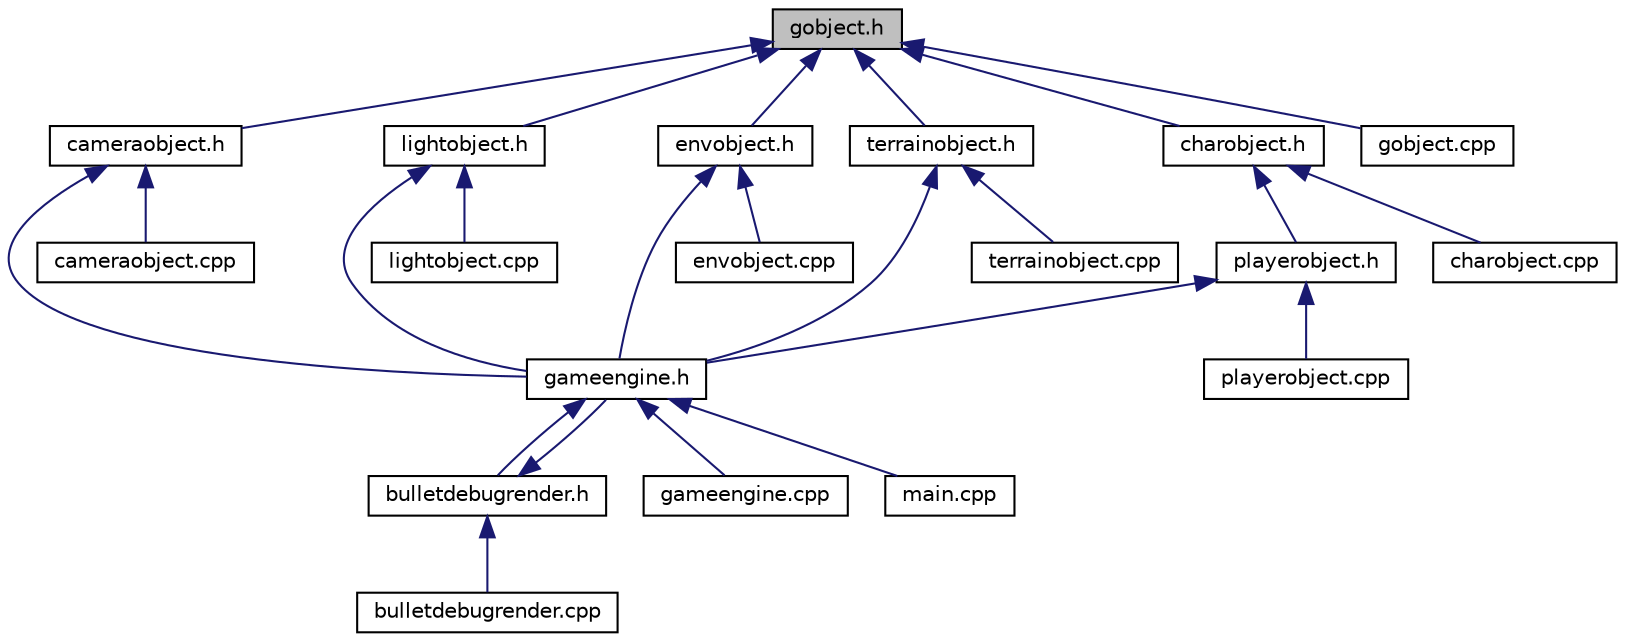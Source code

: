 digraph "gobject.h"
{
  edge [fontname="Helvetica",fontsize="10",labelfontname="Helvetica",labelfontsize="10"];
  node [fontname="Helvetica",fontsize="10",shape=record];
  Node1 [label="gobject.h",height=0.2,width=0.4,color="black", fillcolor="grey75", style="filled", fontcolor="black"];
  Node1 -> Node2 [dir="back",color="midnightblue",fontsize="10",style="solid",fontname="Helvetica"];
  Node2 [label="cameraobject.h",height=0.2,width=0.4,color="black", fillcolor="white", style="filled",URL="$cameraobject_8h.html"];
  Node2 -> Node3 [dir="back",color="midnightblue",fontsize="10",style="solid",fontname="Helvetica"];
  Node3 [label="gameengine.h",height=0.2,width=0.4,color="black", fillcolor="white", style="filled",URL="$gameengine_8h.html"];
  Node3 -> Node4 [dir="back",color="midnightblue",fontsize="10",style="solid",fontname="Helvetica"];
  Node4 [label="bulletdebugrender.h",height=0.2,width=0.4,color="black", fillcolor="white", style="filled",URL="$bulletdebugrender_8h.html"];
  Node4 -> Node5 [dir="back",color="midnightblue",fontsize="10",style="solid",fontname="Helvetica"];
  Node5 [label="bulletdebugrender.cpp",height=0.2,width=0.4,color="black", fillcolor="white", style="filled",URL="$bulletdebugrender_8cpp.html"];
  Node4 -> Node3 [dir="back",color="midnightblue",fontsize="10",style="solid",fontname="Helvetica"];
  Node3 -> Node6 [dir="back",color="midnightblue",fontsize="10",style="solid",fontname="Helvetica"];
  Node6 [label="gameengine.cpp",height=0.2,width=0.4,color="black", fillcolor="white", style="filled",URL="$gameengine_8cpp.html"];
  Node3 -> Node7 [dir="back",color="midnightblue",fontsize="10",style="solid",fontname="Helvetica"];
  Node7 [label="main.cpp",height=0.2,width=0.4,color="black", fillcolor="white", style="filled",URL="$main_8cpp.html"];
  Node2 -> Node8 [dir="back",color="midnightblue",fontsize="10",style="solid",fontname="Helvetica"];
  Node8 [label="cameraobject.cpp",height=0.2,width=0.4,color="black", fillcolor="white", style="filled",URL="$cameraobject_8cpp.html"];
  Node1 -> Node9 [dir="back",color="midnightblue",fontsize="10",style="solid",fontname="Helvetica"];
  Node9 [label="lightobject.h",height=0.2,width=0.4,color="black", fillcolor="white", style="filled",URL="$lightobject_8h.html"];
  Node9 -> Node3 [dir="back",color="midnightblue",fontsize="10",style="solid",fontname="Helvetica"];
  Node9 -> Node10 [dir="back",color="midnightblue",fontsize="10",style="solid",fontname="Helvetica"];
  Node10 [label="lightobject.cpp",height=0.2,width=0.4,color="black", fillcolor="white", style="filled",URL="$lightobject_8cpp.html"];
  Node1 -> Node11 [dir="back",color="midnightblue",fontsize="10",style="solid",fontname="Helvetica"];
  Node11 [label="envobject.h",height=0.2,width=0.4,color="black", fillcolor="white", style="filled",URL="$envobject_8h.html"];
  Node11 -> Node3 [dir="back",color="midnightblue",fontsize="10",style="solid",fontname="Helvetica"];
  Node11 -> Node12 [dir="back",color="midnightblue",fontsize="10",style="solid",fontname="Helvetica"];
  Node12 [label="envobject.cpp",height=0.2,width=0.4,color="black", fillcolor="white", style="filled",URL="$envobject_8cpp.html"];
  Node1 -> Node13 [dir="back",color="midnightblue",fontsize="10",style="solid",fontname="Helvetica"];
  Node13 [label="terrainobject.h",height=0.2,width=0.4,color="black", fillcolor="white", style="filled",URL="$terrainobject_8h.html"];
  Node13 -> Node3 [dir="back",color="midnightblue",fontsize="10",style="solid",fontname="Helvetica"];
  Node13 -> Node14 [dir="back",color="midnightblue",fontsize="10",style="solid",fontname="Helvetica"];
  Node14 [label="terrainobject.cpp",height=0.2,width=0.4,color="black", fillcolor="white", style="filled",URL="$terrainobject_8cpp.html"];
  Node1 -> Node15 [dir="back",color="midnightblue",fontsize="10",style="solid",fontname="Helvetica"];
  Node15 [label="charobject.h",height=0.2,width=0.4,color="black", fillcolor="white", style="filled",URL="$charobject_8h.html"];
  Node15 -> Node16 [dir="back",color="midnightblue",fontsize="10",style="solid",fontname="Helvetica"];
  Node16 [label="playerobject.h",height=0.2,width=0.4,color="black", fillcolor="white", style="filled",URL="$playerobject_8h.html"];
  Node16 -> Node3 [dir="back",color="midnightblue",fontsize="10",style="solid",fontname="Helvetica"];
  Node16 -> Node17 [dir="back",color="midnightblue",fontsize="10",style="solid",fontname="Helvetica"];
  Node17 [label="playerobject.cpp",height=0.2,width=0.4,color="black", fillcolor="white", style="filled",URL="$playerobject_8cpp.html"];
  Node15 -> Node18 [dir="back",color="midnightblue",fontsize="10",style="solid",fontname="Helvetica"];
  Node18 [label="charobject.cpp",height=0.2,width=0.4,color="black", fillcolor="white", style="filled",URL="$charobject_8cpp.html"];
  Node1 -> Node19 [dir="back",color="midnightblue",fontsize="10",style="solid",fontname="Helvetica"];
  Node19 [label="gobject.cpp",height=0.2,width=0.4,color="black", fillcolor="white", style="filled",URL="$gobject_8cpp.html"];
}
